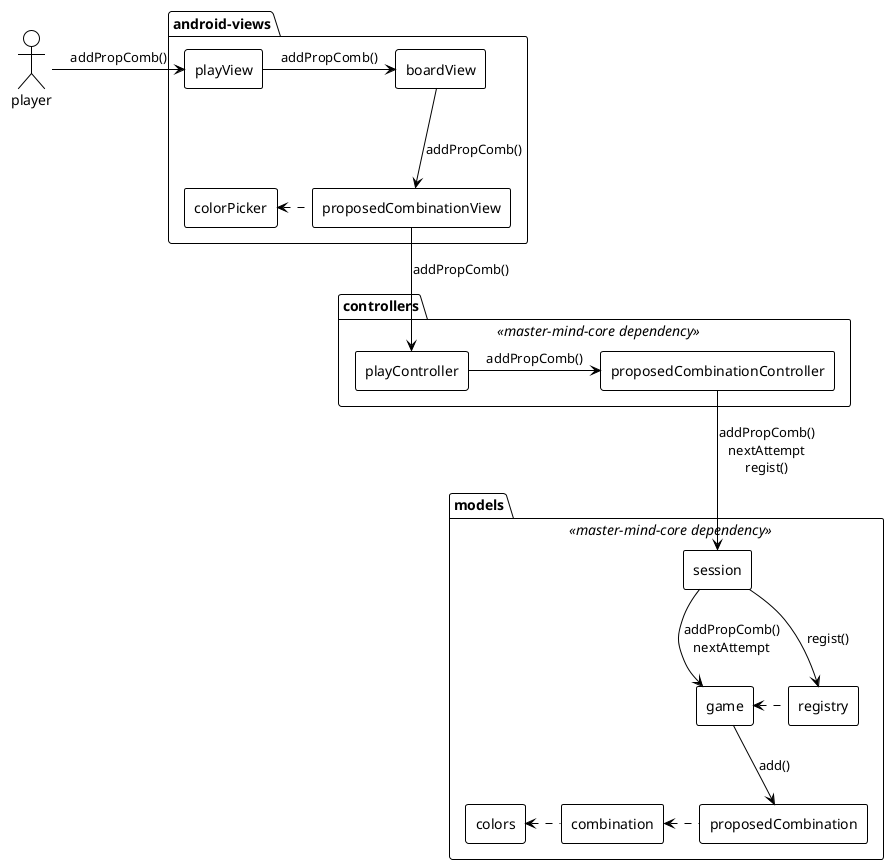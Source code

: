 @startuml colaboration-propose-combination
!theme plain

actor player

package android-views{
    agent playView
    agent proposedCombinationView
    agent colorPicker
    agent boardView
}
package controllers <<master-mind-core dependency>> {
    agent playController
    agent proposedCombinationController
}
package models <<master-mind-core dependency>> {
    agent session
    agent registry
    agent game
    agent proposedCombination
    agent combination
    agent colors
}

player -right-> playView :addPropComb()
playView -right-> boardView :addPropComb()
boardView  --> proposedCombinationView :addPropComb()
proposedCombinationView --> playController :addPropComb()
proposedCombinationView .left.> colorPicker


playController -right-> proposedCombinationController :addPropComb()
proposedCombinationController -down-> session :addPropComb()\nnextAttempt\nregist()
session -down-> game :addPropComb()\nnextAttempt
session -down-> registry :regist()
registry .left.> game
game -down-> proposedCombination :add()
proposedCombination .left.> combination
combination .left.> colors

@enduml